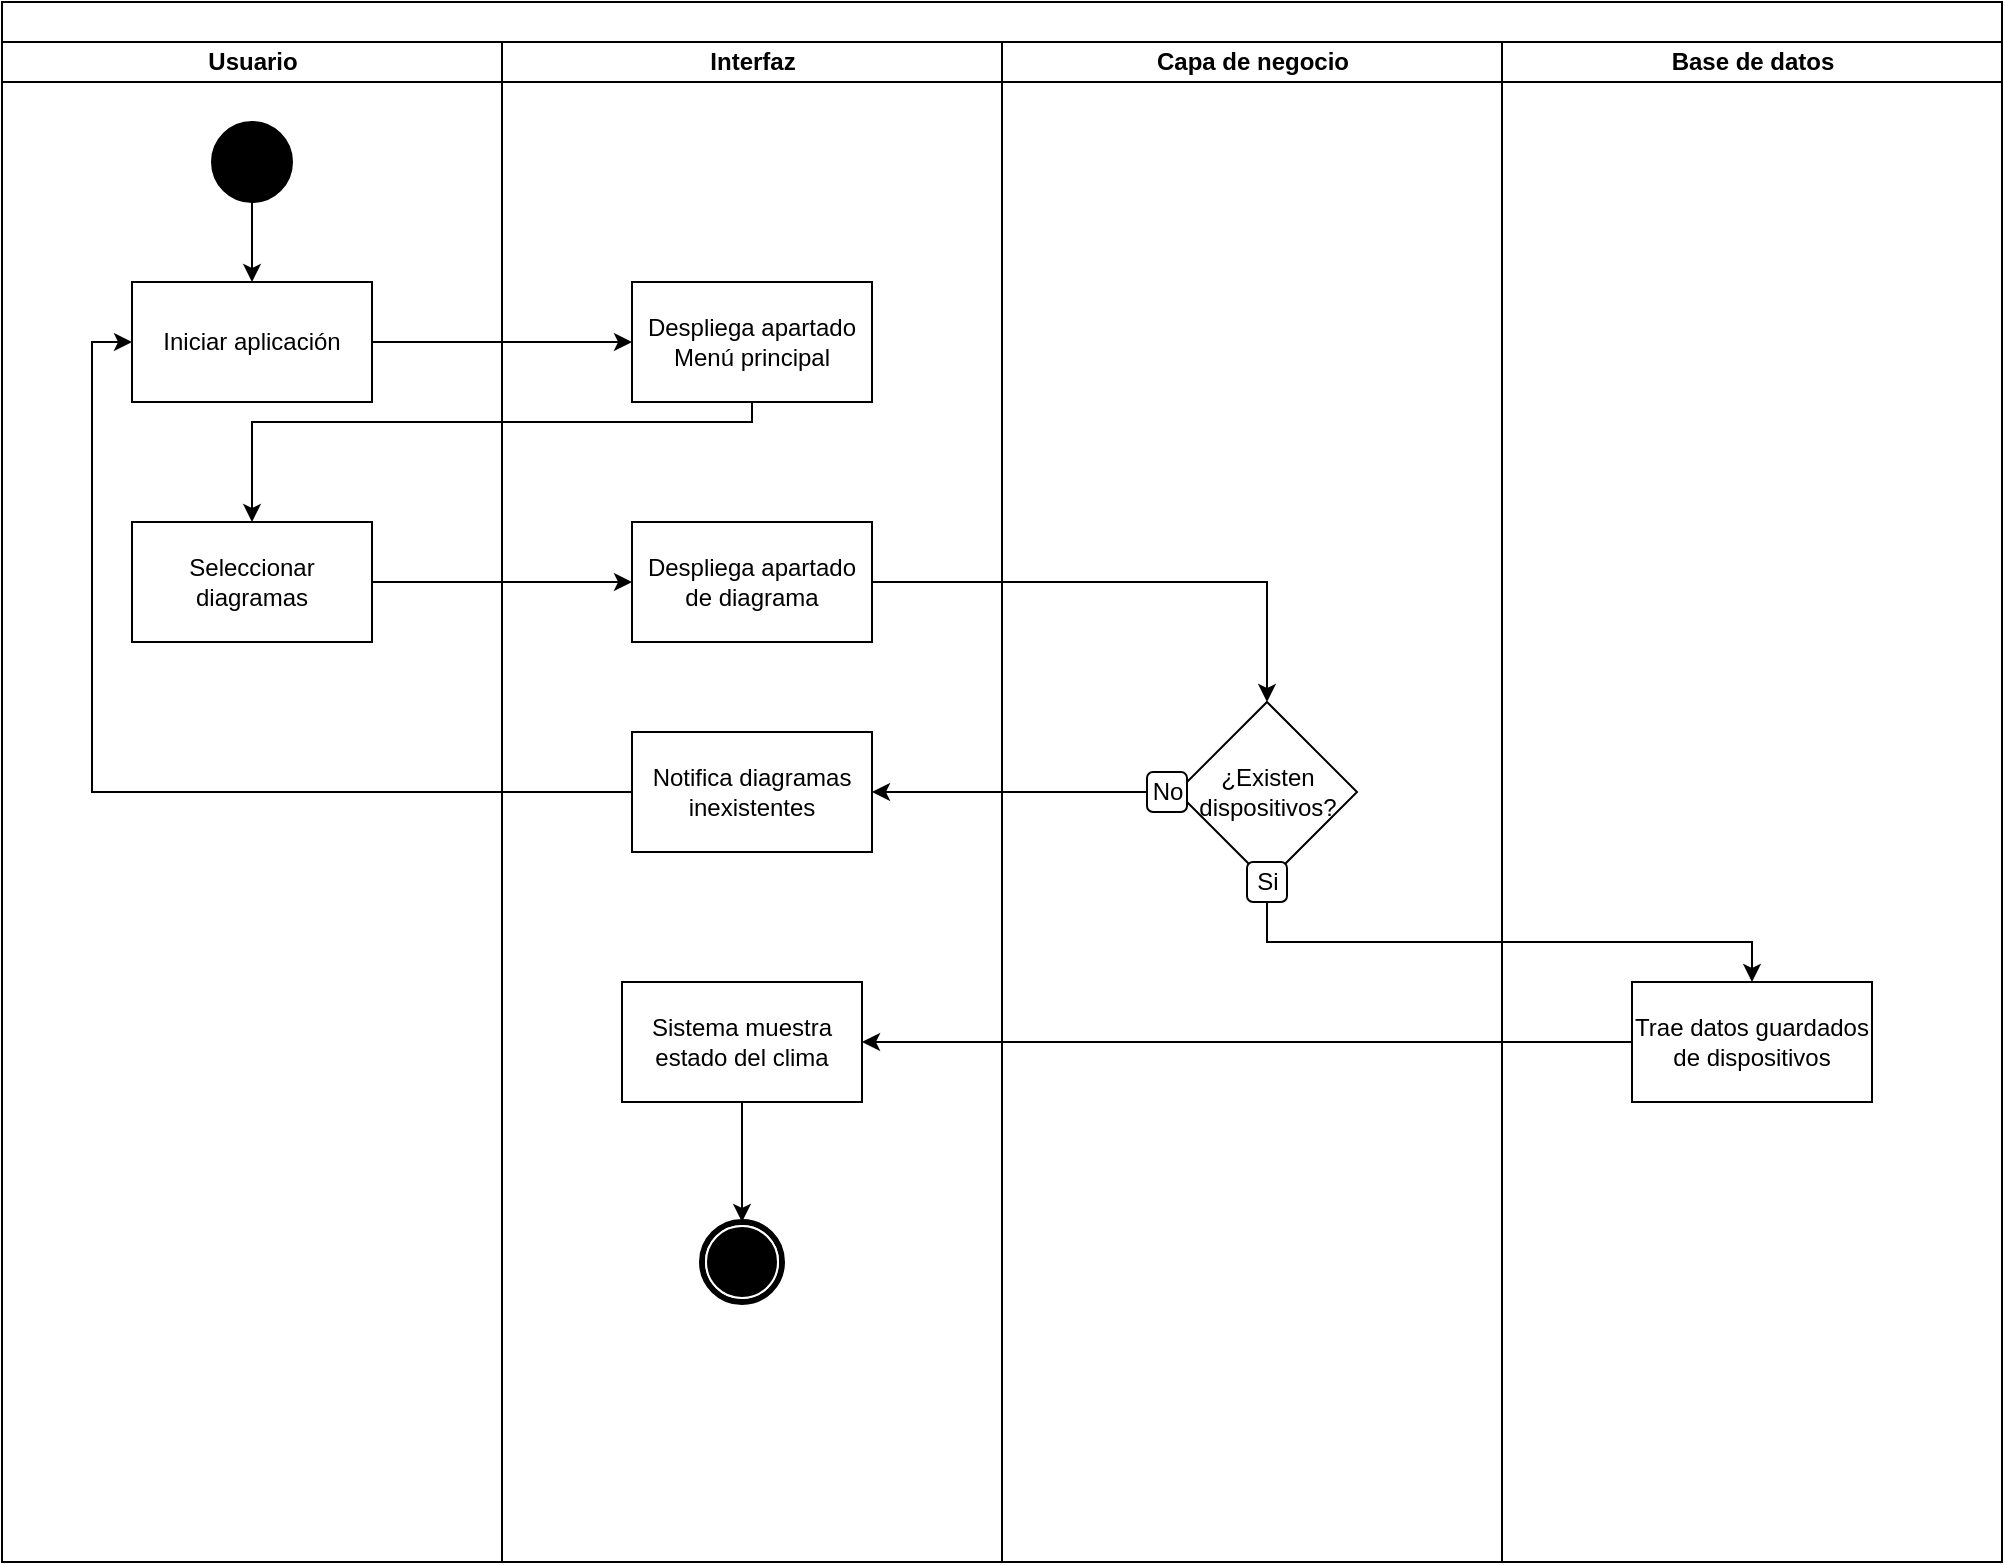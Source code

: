 <mxfile version="24.7.14">
  <diagram name="Página-1" id="jr31Qp8VH5XD6yN4iSkv">
    <mxGraphModel grid="1" page="1" gridSize="10" guides="1" tooltips="1" connect="1" arrows="1" fold="1" pageScale="1" pageWidth="827" pageHeight="1169" math="0" shadow="0">
      <root>
        <mxCell id="0" />
        <mxCell id="1" parent="0" />
        <mxCell id="7v-5D1nOGoh0MBonF9Dy-1" value="" style="swimlane;html=1;childLayout=stackLayout;startSize=20;rounded=0;shadow=0;comic=0;labelBackgroundColor=none;strokeWidth=1;fontFamily=Verdana;fontSize=12;align=center;direction=east;" vertex="1" parent="1">
          <mxGeometry x="320" y="20" width="1000" height="780" as="geometry">
            <mxRectangle y="20" width="70" height="30" as="alternateBounds" />
          </mxGeometry>
        </mxCell>
        <mxCell id="7v-5D1nOGoh0MBonF9Dy-2" value="Usuario" style="swimlane;html=1;startSize=20;" vertex="1" parent="7v-5D1nOGoh0MBonF9Dy-1">
          <mxGeometry y="20" width="250" height="760" as="geometry" />
        </mxCell>
        <mxCell id="7v-5D1nOGoh0MBonF9Dy-3" style="edgeStyle=orthogonalEdgeStyle;rounded=0;orthogonalLoop=1;jettySize=auto;html=1;entryX=0.5;entryY=0;entryDx=0;entryDy=0;" edge="1" parent="7v-5D1nOGoh0MBonF9Dy-2" source="7v-5D1nOGoh0MBonF9Dy-4" target="7v-5D1nOGoh0MBonF9Dy-6">
          <mxGeometry relative="1" as="geometry" />
        </mxCell>
        <mxCell id="7v-5D1nOGoh0MBonF9Dy-4" value="" style="ellipse;whiteSpace=wrap;html=1;rounded=0;shadow=0;comic=0;labelBackgroundColor=none;strokeWidth=1;fillColor=#000000;fontFamily=Verdana;fontSize=12;align=center;" vertex="1" parent="7v-5D1nOGoh0MBonF9Dy-2">
          <mxGeometry x="105" y="40" width="40" height="40" as="geometry" />
        </mxCell>
        <mxCell id="7v-5D1nOGoh0MBonF9Dy-6" value="Iniciar aplicación" style="rounded=0;whiteSpace=wrap;html=1;" vertex="1" parent="7v-5D1nOGoh0MBonF9Dy-2">
          <mxGeometry x="65" y="120" width="120" height="60" as="geometry" />
        </mxCell>
        <mxCell id="7v-5D1nOGoh0MBonF9Dy-7" value="Seleccionar diagramas" style="whiteSpace=wrap;html=1;rounded=0;" vertex="1" parent="7v-5D1nOGoh0MBonF9Dy-2">
          <mxGeometry x="65" y="240" width="120" height="60" as="geometry" />
        </mxCell>
        <mxCell id="7v-5D1nOGoh0MBonF9Dy-13" value="Interfaz" style="swimlane;html=1;startSize=20;" vertex="1" parent="7v-5D1nOGoh0MBonF9Dy-1">
          <mxGeometry x="250" y="20" width="250" height="760" as="geometry" />
        </mxCell>
        <mxCell id="7v-5D1nOGoh0MBonF9Dy-14" value="Despliega apartado Menú principal" style="rounded=0;whiteSpace=wrap;html=1;" vertex="1" parent="7v-5D1nOGoh0MBonF9Dy-13">
          <mxGeometry x="65" y="120" width="120" height="60" as="geometry" />
        </mxCell>
        <mxCell id="7v-5D1nOGoh0MBonF9Dy-15" value="Despliega apartado de diagrama" style="whiteSpace=wrap;html=1;rounded=0;" vertex="1" parent="7v-5D1nOGoh0MBonF9Dy-13">
          <mxGeometry x="65" y="240" width="120" height="60" as="geometry" />
        </mxCell>
        <mxCell id="7v-5D1nOGoh0MBonF9Dy-17" value="Notifica diagramas inexistentes" style="whiteSpace=wrap;html=1;rounded=0;" vertex="1" parent="7v-5D1nOGoh0MBonF9Dy-13">
          <mxGeometry x="65" y="345" width="120" height="60" as="geometry" />
        </mxCell>
        <mxCell id="Kw72amX7JnQE87fuNamW-1" value="&lt;div&gt;Sistema muestra estado del clima&lt;/div&gt;" style="whiteSpace=wrap;html=1;rounded=0;" vertex="1" parent="7v-5D1nOGoh0MBonF9Dy-13">
          <mxGeometry x="60" y="470" width="120" height="60" as="geometry" />
        </mxCell>
        <mxCell id="Kw72amX7JnQE87fuNamW-6" style="edgeStyle=orthogonalEdgeStyle;rounded=0;orthogonalLoop=1;jettySize=auto;html=1;exitX=0.5;exitY=1;exitDx=0;exitDy=0;entryX=0.5;entryY=0;entryDx=0;entryDy=0;" edge="1" parent="7v-5D1nOGoh0MBonF9Dy-13" source="Kw72amX7JnQE87fuNamW-1" target="7v-5D1nOGoh0MBonF9Dy-5">
          <mxGeometry relative="1" as="geometry">
            <mxPoint x="120" y="640" as="sourcePoint" />
          </mxGeometry>
        </mxCell>
        <mxCell id="7v-5D1nOGoh0MBonF9Dy-5" value="" style="shape=mxgraph.bpmn.shape;html=1;verticalLabelPosition=bottom;labelBackgroundColor=#ffffff;verticalAlign=top;perimeter=ellipsePerimeter;outline=end;symbol=terminate;rounded=0;shadow=0;comic=0;strokeWidth=1;fontFamily=Verdana;fontSize=12;align=center;" vertex="1" parent="7v-5D1nOGoh0MBonF9Dy-13">
          <mxGeometry x="100" y="590" width="40" height="40" as="geometry" />
        </mxCell>
        <mxCell id="7v-5D1nOGoh0MBonF9Dy-21" value="Capa de negocio" style="swimlane;html=1;startSize=20;" vertex="1" parent="7v-5D1nOGoh0MBonF9Dy-1">
          <mxGeometry x="500" y="20" width="250" height="760" as="geometry">
            <mxRectangle x="500" y="20" width="40" height="970" as="alternateBounds" />
          </mxGeometry>
        </mxCell>
        <mxCell id="7v-5D1nOGoh0MBonF9Dy-23" value="" style="group" connectable="0" vertex="1" parent="7v-5D1nOGoh0MBonF9Dy-21">
          <mxGeometry x="72.5" y="330" width="105" height="100" as="geometry" />
        </mxCell>
        <mxCell id="7v-5D1nOGoh0MBonF9Dy-24" value="¿Existen dispositivos?" style="rhombus;whiteSpace=wrap;html=1;rounded=0;" vertex="1" parent="7v-5D1nOGoh0MBonF9Dy-23">
          <mxGeometry x="15" width="90" height="90" as="geometry" />
        </mxCell>
        <mxCell id="7v-5D1nOGoh0MBonF9Dy-25" value="No" style="rounded=1;whiteSpace=wrap;html=1;" vertex="1" parent="7v-5D1nOGoh0MBonF9Dy-23">
          <mxGeometry y="35" width="20" height="20" as="geometry" />
        </mxCell>
        <mxCell id="7v-5D1nOGoh0MBonF9Dy-26" value="Si" style="rounded=1;whiteSpace=wrap;html=1;" vertex="1" parent="7v-5D1nOGoh0MBonF9Dy-23">
          <mxGeometry x="50" y="80" width="20" height="20" as="geometry" />
        </mxCell>
        <mxCell id="7v-5D1nOGoh0MBonF9Dy-29" style="edgeStyle=orthogonalEdgeStyle;rounded=0;orthogonalLoop=1;jettySize=auto;html=1;entryX=0;entryY=0.5;entryDx=0;entryDy=0;" edge="1" parent="7v-5D1nOGoh0MBonF9Dy-1" source="7v-5D1nOGoh0MBonF9Dy-6" target="7v-5D1nOGoh0MBonF9Dy-14">
          <mxGeometry relative="1" as="geometry" />
        </mxCell>
        <mxCell id="7v-5D1nOGoh0MBonF9Dy-30" value="" style="edgeStyle=orthogonalEdgeStyle;rounded=0;orthogonalLoop=1;jettySize=auto;html=1;" edge="1" parent="7v-5D1nOGoh0MBonF9Dy-1" source="7v-5D1nOGoh0MBonF9Dy-14" target="7v-5D1nOGoh0MBonF9Dy-7">
          <mxGeometry relative="1" as="geometry">
            <Array as="points">
              <mxPoint x="375" y="210" />
              <mxPoint x="125" y="210" />
            </Array>
          </mxGeometry>
        </mxCell>
        <mxCell id="7v-5D1nOGoh0MBonF9Dy-31" value="" style="edgeStyle=orthogonalEdgeStyle;rounded=0;orthogonalLoop=1;jettySize=auto;html=1;entryX=0;entryY=0.5;entryDx=0;entryDy=0;exitX=1;exitY=0.5;exitDx=0;exitDy=0;" edge="1" parent="7v-5D1nOGoh0MBonF9Dy-1" source="7v-5D1nOGoh0MBonF9Dy-7" target="7v-5D1nOGoh0MBonF9Dy-15">
          <mxGeometry relative="1" as="geometry">
            <mxPoint x="210" y="290" as="sourcePoint" />
            <Array as="points" />
          </mxGeometry>
        </mxCell>
        <mxCell id="7v-5D1nOGoh0MBonF9Dy-48" value="" style="edgeStyle=orthogonalEdgeStyle;rounded=0;orthogonalLoop=1;jettySize=auto;html=1;entryX=0.5;entryY=0;entryDx=0;entryDy=0;" edge="1" parent="7v-5D1nOGoh0MBonF9Dy-1" source="7v-5D1nOGoh0MBonF9Dy-15" target="7v-5D1nOGoh0MBonF9Dy-24">
          <mxGeometry relative="1" as="geometry">
            <mxPoint x="565" y="290" as="targetPoint" />
          </mxGeometry>
        </mxCell>
        <mxCell id="7v-5D1nOGoh0MBonF9Dy-49" style="edgeStyle=orthogonalEdgeStyle;rounded=0;orthogonalLoop=1;jettySize=auto;html=1;entryX=1;entryY=0.5;entryDx=0;entryDy=0;" edge="1" parent="7v-5D1nOGoh0MBonF9Dy-1" source="7v-5D1nOGoh0MBonF9Dy-25" target="7v-5D1nOGoh0MBonF9Dy-17">
          <mxGeometry relative="1" as="geometry" />
        </mxCell>
        <mxCell id="7v-5D1nOGoh0MBonF9Dy-50" style="edgeStyle=orthogonalEdgeStyle;rounded=0;orthogonalLoop=1;jettySize=auto;html=1;entryX=0;entryY=0.5;entryDx=0;entryDy=0;" edge="1" parent="7v-5D1nOGoh0MBonF9Dy-1" source="7v-5D1nOGoh0MBonF9Dy-17" target="7v-5D1nOGoh0MBonF9Dy-6">
          <mxGeometry relative="1" as="geometry" />
        </mxCell>
        <mxCell id="7v-5D1nOGoh0MBonF9Dy-52" value="" style="edgeStyle=orthogonalEdgeStyle;rounded=0;orthogonalLoop=1;jettySize=auto;html=1;exitX=0.5;exitY=1;exitDx=0;exitDy=0;" edge="1" parent="7v-5D1nOGoh0MBonF9Dy-1" source="7v-5D1nOGoh0MBonF9Dy-26" target="7v-5D1nOGoh0MBonF9Dy-51">
          <mxGeometry relative="1" as="geometry" />
        </mxCell>
        <mxCell id="7v-5D1nOGoh0MBonF9Dy-27" value="Base de datos" style="swimlane;html=1;startSize=20;" vertex="1" parent="7v-5D1nOGoh0MBonF9Dy-1">
          <mxGeometry x="750" y="20" width="250" height="760" as="geometry">
            <mxRectangle x="500" y="20" width="40" height="970" as="alternateBounds" />
          </mxGeometry>
        </mxCell>
        <mxCell id="7v-5D1nOGoh0MBonF9Dy-51" value="Trae datos guardados de dispositivos" style="whiteSpace=wrap;html=1;rounded=0;" vertex="1" parent="7v-5D1nOGoh0MBonF9Dy-27">
          <mxGeometry x="65" y="470" width="120" height="60" as="geometry" />
        </mxCell>
        <mxCell id="Kw72amX7JnQE87fuNamW-2" style="edgeStyle=orthogonalEdgeStyle;rounded=0;orthogonalLoop=1;jettySize=auto;html=1;exitX=0;exitY=0.5;exitDx=0;exitDy=0;entryX=1;entryY=0.5;entryDx=0;entryDy=0;" edge="1" parent="7v-5D1nOGoh0MBonF9Dy-1" source="7v-5D1nOGoh0MBonF9Dy-51" target="Kw72amX7JnQE87fuNamW-1">
          <mxGeometry relative="1" as="geometry" />
        </mxCell>
      </root>
    </mxGraphModel>
  </diagram>
</mxfile>
